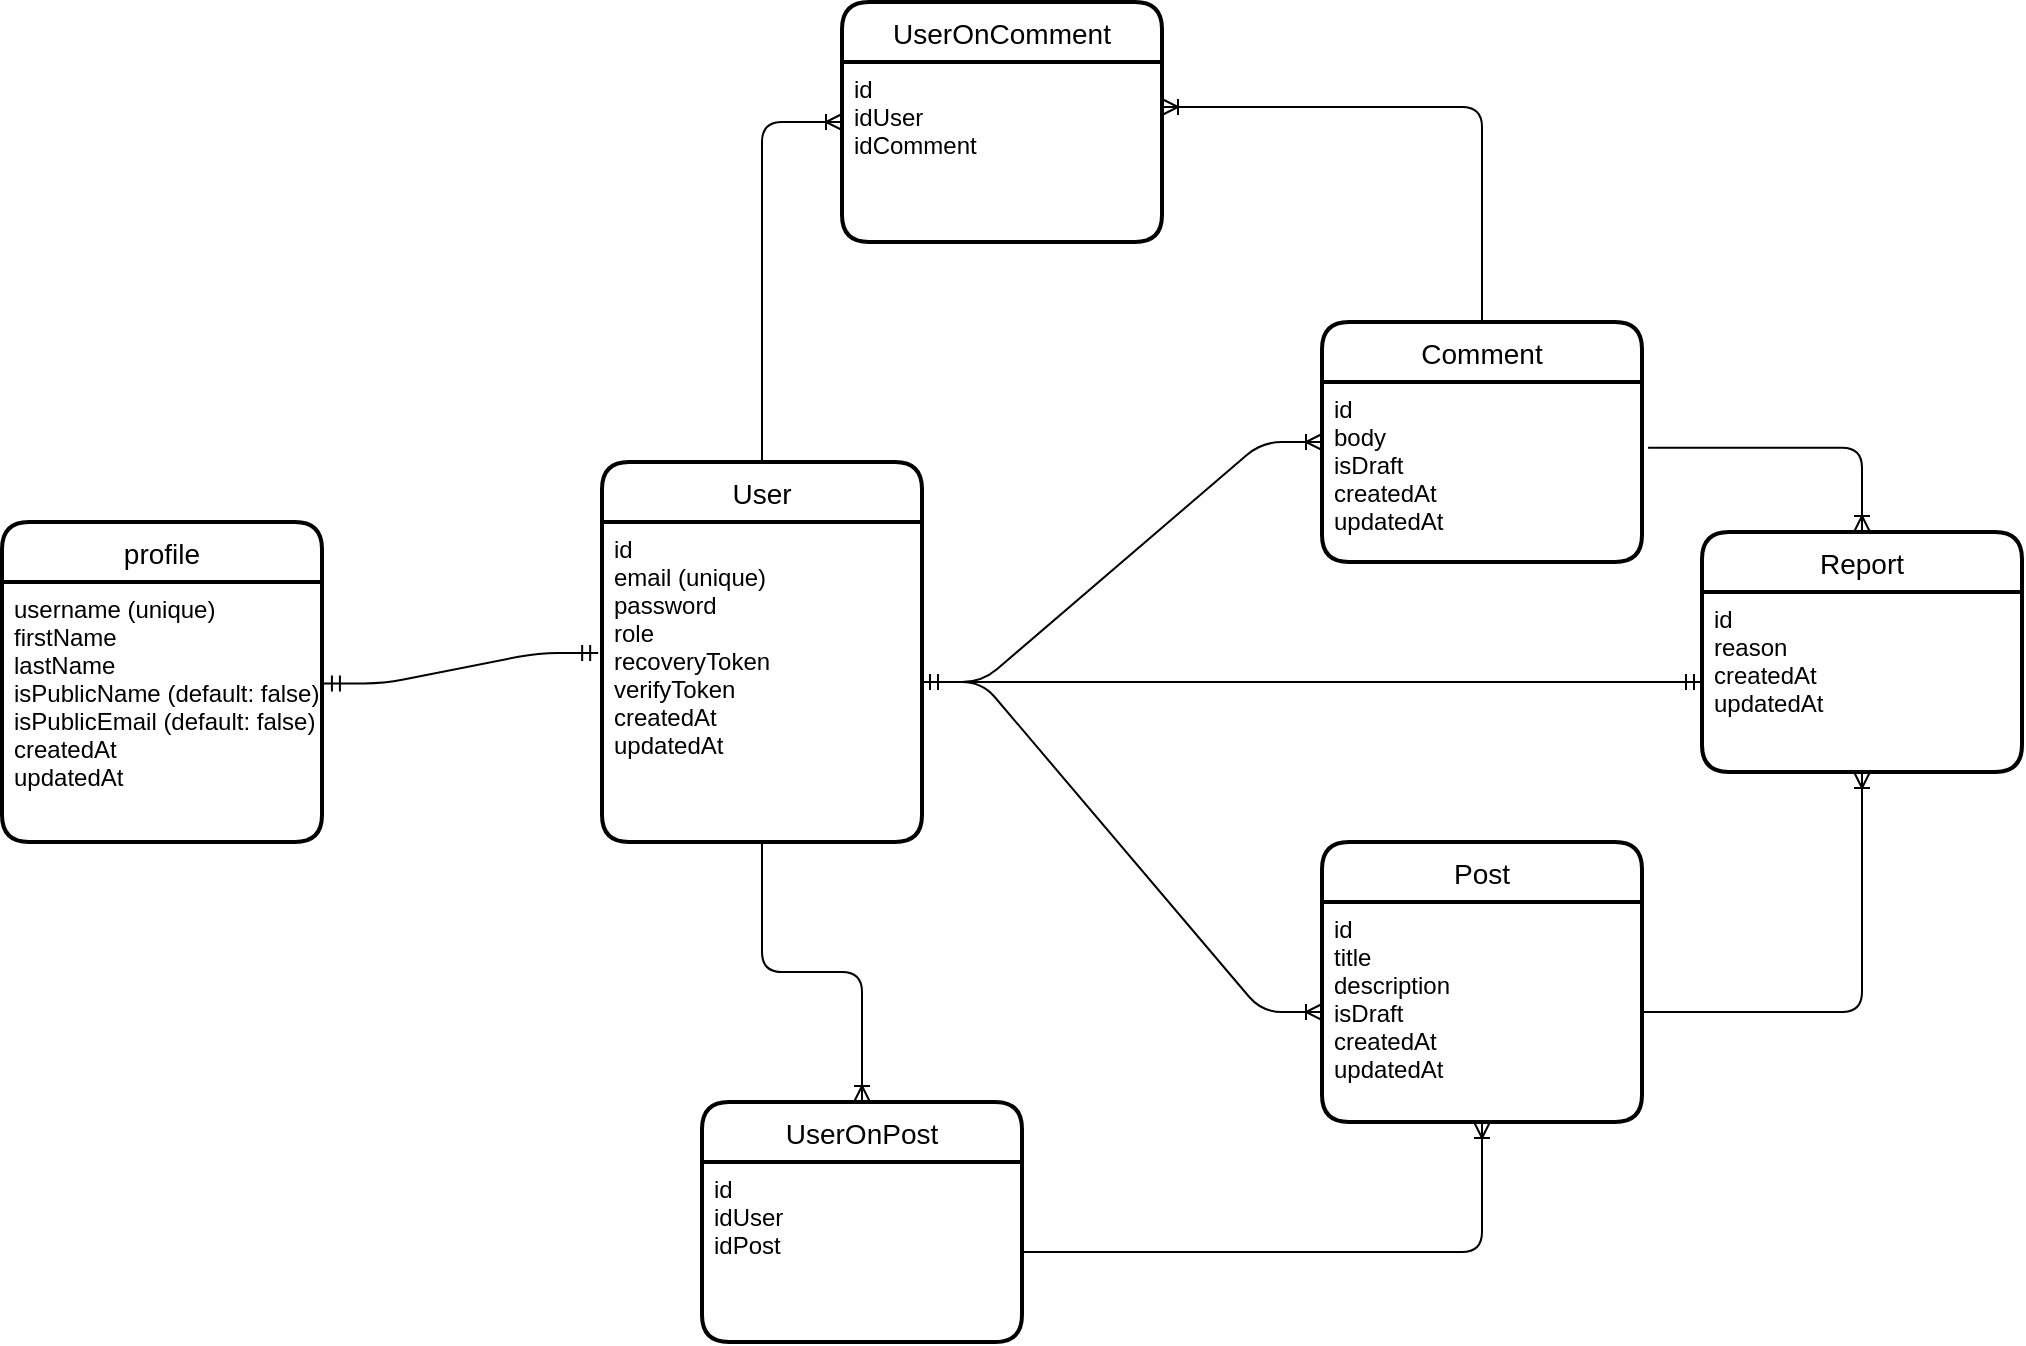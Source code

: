<mxfile>
    <diagram id="iV73L4Xti6BhZPcZWoWD" name="Page-1">
        <mxGraphModel dx="1628" dy="362" grid="1" gridSize="10" guides="1" tooltips="1" connect="1" arrows="1" fold="1" page="1" pageScale="1" pageWidth="850" pageHeight="1100" math="0" shadow="0">
            <root>
                <mxCell id="0"/>
                <mxCell id="1" parent="0"/>
                <mxCell id="16" value="User" style="swimlane;childLayout=stackLayout;horizontal=1;startSize=30;horizontalStack=0;rounded=1;fontSize=14;fontStyle=0;strokeWidth=2;resizeParent=0;resizeLast=1;shadow=0;dashed=0;align=center;" parent="1" vertex="1">
                    <mxGeometry x="130" y="260" width="160" height="190" as="geometry"/>
                </mxCell>
                <mxCell id="17" value="id&#10;email (unique)&#10;password&#10;role&#10;recoveryToken&#10;verifyToken&#10;createdAt&#10;updatedAt" style="align=left;strokeColor=none;fillColor=none;spacingLeft=4;fontSize=12;verticalAlign=top;resizable=0;rotatable=0;part=1;" parent="16" vertex="1">
                    <mxGeometry y="30" width="160" height="160" as="geometry"/>
                </mxCell>
                <mxCell id="18" value="Post" style="swimlane;childLayout=stackLayout;horizontal=1;startSize=30;horizontalStack=0;rounded=1;fontSize=14;fontStyle=0;strokeWidth=2;resizeParent=0;resizeLast=1;shadow=0;dashed=0;align=center;" parent="1" vertex="1">
                    <mxGeometry x="490" y="450" width="160" height="140" as="geometry"/>
                </mxCell>
                <mxCell id="19" value="id&#10;title&#10;description&#10;isDraft&#10;createdAt&#10;updatedAt" style="align=left;strokeColor=none;fillColor=none;spacingLeft=4;fontSize=12;verticalAlign=top;resizable=0;rotatable=0;part=1;" parent="18" vertex="1">
                    <mxGeometry y="30" width="160" height="110" as="geometry"/>
                </mxCell>
                <mxCell id="20" value="profile" style="swimlane;childLayout=stackLayout;horizontal=1;startSize=30;horizontalStack=0;rounded=1;fontSize=14;fontStyle=0;strokeWidth=2;resizeParent=0;resizeLast=1;shadow=0;dashed=0;align=center;" parent="1" vertex="1">
                    <mxGeometry x="-170" y="290" width="160" height="160" as="geometry"/>
                </mxCell>
                <mxCell id="21" value="username (unique)&#10;firstName&#10;lastName&#10;isPublicName (default: false)&#10;isPublicEmail (default: false)&#10;createdAt&#10;updatedAt" style="align=left;strokeColor=none;fillColor=none;spacingLeft=4;fontSize=12;verticalAlign=top;resizable=0;rotatable=0;part=1;" parent="20" vertex="1">
                    <mxGeometry y="30" width="160" height="130" as="geometry"/>
                </mxCell>
                <mxCell id="22" value="Comment" style="swimlane;childLayout=stackLayout;horizontal=1;startSize=30;horizontalStack=0;rounded=1;fontSize=14;fontStyle=0;strokeWidth=2;resizeParent=0;resizeLast=1;shadow=0;dashed=0;align=center;" parent="1" vertex="1">
                    <mxGeometry x="490" y="190" width="160" height="120" as="geometry"/>
                </mxCell>
                <mxCell id="23" value="id&#10;body&#10;isDraft&#10;createdAt&#10;updatedAt" style="align=left;strokeColor=none;fillColor=none;spacingLeft=4;fontSize=12;verticalAlign=top;resizable=0;rotatable=0;part=1;" parent="22" vertex="1">
                    <mxGeometry y="30" width="160" height="90" as="geometry"/>
                </mxCell>
                <mxCell id="24" value="UserOnPost" style="swimlane;childLayout=stackLayout;horizontal=1;startSize=30;horizontalStack=0;rounded=1;fontSize=14;fontStyle=0;strokeWidth=2;resizeParent=0;resizeLast=1;shadow=0;dashed=0;align=center;" parent="1" vertex="1">
                    <mxGeometry x="180" y="580" width="160" height="120" as="geometry"/>
                </mxCell>
                <mxCell id="25" value="id&#10;idUser&#10;idPost" style="align=left;strokeColor=none;fillColor=none;spacingLeft=4;fontSize=12;verticalAlign=top;resizable=0;rotatable=0;part=1;" parent="24" vertex="1">
                    <mxGeometry y="30" width="160" height="90" as="geometry"/>
                </mxCell>
                <mxCell id="26" value="UserOnComment" style="swimlane;childLayout=stackLayout;horizontal=1;startSize=30;horizontalStack=0;rounded=1;fontSize=14;fontStyle=0;strokeWidth=2;resizeParent=0;resizeLast=1;shadow=0;dashed=0;align=center;" parent="1" vertex="1">
                    <mxGeometry x="250" y="30" width="160" height="120" as="geometry"/>
                </mxCell>
                <mxCell id="27" value="id&#10;idUser&#10;idComment" style="align=left;strokeColor=none;fillColor=none;spacingLeft=4;fontSize=12;verticalAlign=top;resizable=0;rotatable=0;part=1;" parent="26" vertex="1">
                    <mxGeometry y="30" width="160" height="90" as="geometry"/>
                </mxCell>
                <mxCell id="29" value="Report" style="swimlane;childLayout=stackLayout;horizontal=1;startSize=30;horizontalStack=0;rounded=1;fontSize=14;fontStyle=0;strokeWidth=2;resizeParent=0;resizeLast=1;shadow=0;dashed=0;align=center;" parent="1" vertex="1">
                    <mxGeometry x="680" y="295" width="160" height="120" as="geometry"/>
                </mxCell>
                <mxCell id="30" value="id&#10;reason&#10;createdAt&#10;updatedAt" style="align=left;strokeColor=none;fillColor=none;spacingLeft=4;fontSize=12;verticalAlign=top;resizable=0;rotatable=0;part=1;" parent="29" vertex="1">
                    <mxGeometry y="30" width="160" height="90" as="geometry"/>
                </mxCell>
                <mxCell id="35" value="" style="edgeStyle=entityRelationEdgeStyle;fontSize=12;html=1;endArrow=ERoneToMany;sketch=0;exitX=1;exitY=0.5;exitDx=0;exitDy=0;entryX=0;entryY=0.5;entryDx=0;entryDy=0;" parent="1" source="17" target="22" edge="1">
                    <mxGeometry width="100" height="100" relative="1" as="geometry">
                        <mxPoint x="350" y="400" as="sourcePoint"/>
                        <mxPoint x="450" y="300" as="targetPoint"/>
                    </mxGeometry>
                </mxCell>
                <mxCell id="36" value="" style="edgeStyle=entityRelationEdgeStyle;fontSize=12;html=1;endArrow=ERoneToMany;sketch=0;entryX=0;entryY=0.5;entryDx=0;entryDy=0;" parent="1" target="19" edge="1">
                    <mxGeometry width="100" height="100" relative="1" as="geometry">
                        <mxPoint x="290" y="370" as="sourcePoint"/>
                        <mxPoint x="430" y="370" as="targetPoint"/>
                    </mxGeometry>
                </mxCell>
                <mxCell id="37" value="" style="edgeStyle=orthogonalEdgeStyle;fontSize=12;html=1;endArrow=ERoneToMany;sketch=0;exitX=1;exitY=0.5;exitDx=0;exitDy=0;entryX=0.5;entryY=1;entryDx=0;entryDy=0;" parent="1" source="25" target="19" edge="1">
                    <mxGeometry width="100" height="100" relative="1" as="geometry">
                        <mxPoint x="375" y="670" as="sourcePoint"/>
                        <mxPoint x="475" y="570" as="targetPoint"/>
                    </mxGeometry>
                </mxCell>
                <mxCell id="38" value="" style="edgeStyle=orthogonalEdgeStyle;fontSize=12;html=1;endArrow=ERoneToMany;sketch=0;entryX=0;entryY=0.5;entryDx=0;entryDy=0;exitX=0.5;exitY=0;exitDx=0;exitDy=0;" parent="1" source="16" target="26" edge="1">
                    <mxGeometry width="100" height="100" relative="1" as="geometry">
                        <mxPoint x="120" y="180" as="sourcePoint"/>
                        <mxPoint x="220" y="80" as="targetPoint"/>
                    </mxGeometry>
                </mxCell>
                <mxCell id="39" value="" style="edgeStyle=orthogonalEdgeStyle;fontSize=12;html=1;endArrow=ERoneToMany;sketch=0;entryX=1;entryY=0.25;entryDx=0;entryDy=0;exitX=0.5;exitY=0;exitDx=0;exitDy=0;" parent="1" source="22" target="27" edge="1">
                    <mxGeometry width="100" height="100" relative="1" as="geometry">
                        <mxPoint x="130" y="190" as="sourcePoint"/>
                        <mxPoint x="230" y="90" as="targetPoint"/>
                    </mxGeometry>
                </mxCell>
                <mxCell id="40" value="" style="edgeStyle=orthogonalEdgeStyle;fontSize=12;html=1;endArrow=ERoneToMany;sketch=0;entryX=0.5;entryY=0;entryDx=0;entryDy=0;exitX=0.5;exitY=1;exitDx=0;exitDy=0;" parent="1" source="17" target="24" edge="1">
                    <mxGeometry width="100" height="100" relative="1" as="geometry">
                        <mxPoint x="220" y="590" as="sourcePoint"/>
                        <mxPoint x="320" y="490" as="targetPoint"/>
                    </mxGeometry>
                </mxCell>
                <mxCell id="44" value="" style="edgeStyle=entityRelationEdgeStyle;fontSize=12;html=1;endArrow=ERmandOne;startArrow=ERmandOne;sketch=0;entryX=-0.012;entryY=0.409;entryDx=0;entryDy=0;entryPerimeter=0;exitX=1.006;exitY=0.39;exitDx=0;exitDy=0;exitPerimeter=0;" parent="1" source="21" target="17" edge="1">
                    <mxGeometry width="100" height="100" relative="1" as="geometry">
                        <mxPoint x="10" y="460" as="sourcePoint"/>
                        <mxPoint x="110" y="360" as="targetPoint"/>
                    </mxGeometry>
                </mxCell>
                <mxCell id="45" value="" style="edgeStyle=entityRelationEdgeStyle;fontSize=12;html=1;endArrow=ERmandOne;startArrow=ERmandOne;sketch=0;exitX=1;exitY=0.5;exitDx=0;exitDy=0;entryX=0;entryY=0.5;entryDx=0;entryDy=0;" parent="1" source="17" target="30" edge="1">
                    <mxGeometry width="100" height="100" relative="1" as="geometry">
                        <mxPoint x="400" y="440" as="sourcePoint"/>
                        <mxPoint x="500" y="340" as="targetPoint"/>
                    </mxGeometry>
                </mxCell>
                <mxCell id="48" value="" style="edgeStyle=orthogonalEdgeStyle;fontSize=12;html=1;endArrow=ERoneToMany;sketch=0;entryX=0.5;entryY=0;entryDx=0;entryDy=0;exitX=1.019;exitY=0.365;exitDx=0;exitDy=0;exitPerimeter=0;" parent="1" source="23" target="29" edge="1">
                    <mxGeometry width="100" height="100" relative="1" as="geometry">
                        <mxPoint x="740" y="220" as="sourcePoint"/>
                        <mxPoint x="830" y="170" as="targetPoint"/>
                    </mxGeometry>
                </mxCell>
                <mxCell id="50" value="" style="fontSize=12;html=1;endArrow=ERoneToMany;sketch=0;exitX=1;exitY=0.5;exitDx=0;exitDy=0;entryX=0.5;entryY=1;entryDx=0;entryDy=0;edgeStyle=orthogonalEdgeStyle;" parent="1" source="19" target="30" edge="1">
                    <mxGeometry width="100" height="100" relative="1" as="geometry">
                        <mxPoint x="730" y="600" as="sourcePoint"/>
                        <mxPoint x="740" y="570" as="targetPoint"/>
                    </mxGeometry>
                </mxCell>
            </root>
        </mxGraphModel>
    </diagram>
</mxfile>